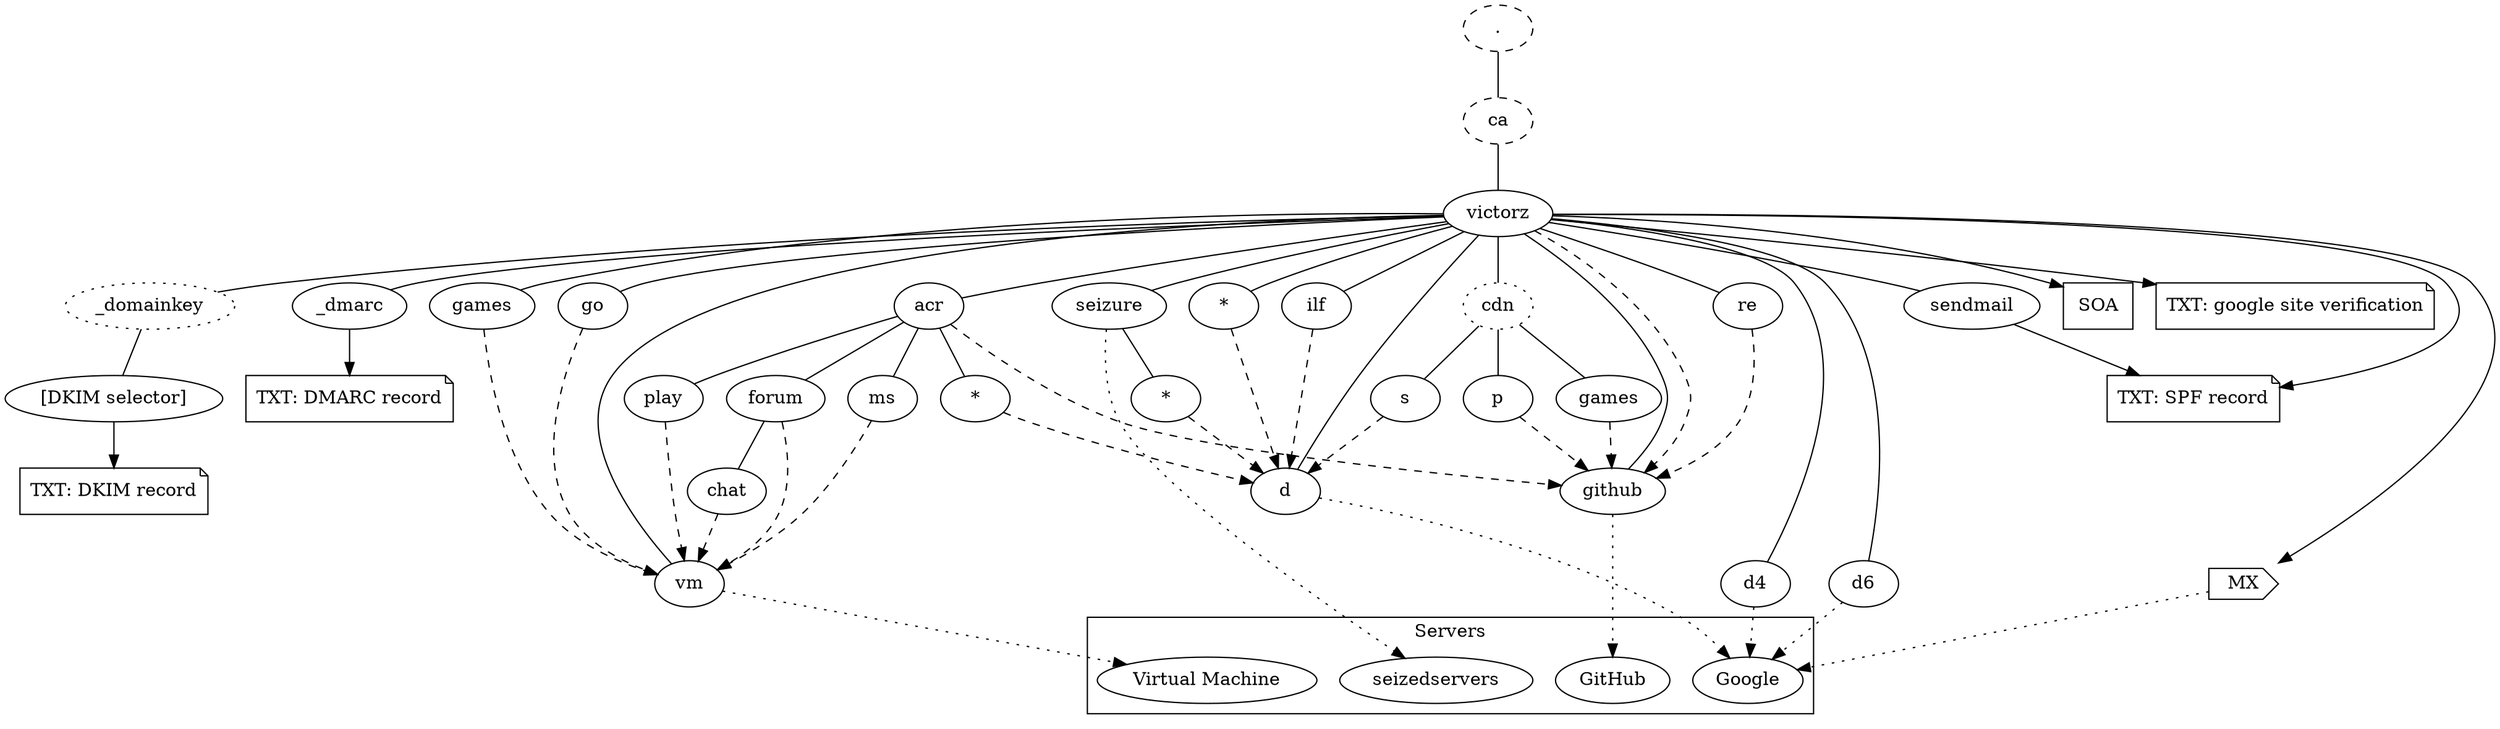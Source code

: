 digraph G {
	root[label=".", style=dashed]
	ca[style=dashed]
	ca_victorz[label=victorz, href="https://victorz.ca"]
	ca_victorz_[label="*"]
	ca_victorz__dmarc[label=_dmarc]
	ca_victorz__domainkey[label=_domainkey, style=dotted]
	ca_victorz__domainkey_[label="[DKIM selector]"]
	ca_victorz_acr[label="acr"]
	ca_victorz_acr_[label="*"]
	ca_victorz_acr_forum[label=forum]
	ca_victorz_acr_forum_chat[label=chat]
	ca_victorz_acr_ms[label=ms]
	ca_victorz_acr_play[label=play]
	ca_victorz_cdn[label=cdn, style=dotted]
	ca_victorz_cdn_games[label=games]
	ca_victorz_cdn_p[label=p]
	ca_victorz_cdn_s[label=s]
	ca_victorz_d[label=d]
	ca_victorz_d4[label=d4]
	ca_victorz_d6[label=d6]
	ca_victorz_games[label=games]
	ca_victorz_github[label=github]
	ca_victorz_go[label=go]
	ca_victorz_ilf[label=ilf]
	ca_victorz_re[label=re]
	ca_victorz_seizure[label=seizure]
	ca_victorz_seizure_[label="*"]
	ca_victorz_sendmail[label=sendmail]
	ca_victorz_vm[label=vm]

	/* DNS structure */
	root
	-> ca
	-> ca_victorz
	-> {
		ca_victorz_
		ca_victorz__dmarc
		ca_victorz__domainkey
		ca_victorz_acr
		ca_victorz_cdn
		ca_victorz_d
		ca_victorz_d4
		ca_victorz_d6
		ca_victorz_games
		ca_victorz_github
		ca_victorz_go
		ca_victorz_ilf
		ca_victorz_re
		ca_victorz_seizure
		ca_victorz_sendmail
		ca_victorz_vm
	} [arrowhead=none]
	ca_victorz_seizure -> ca_victorz_seizure_ [arrowhead=none]
	ca_victorz__domainkey -> ca_victorz__domainkey_ [arrowhead=none]
	ca_victorz_acr -> {
		ca_victorz_acr_
		ca_victorz_acr_forum
		ca_victorz_acr_ms
		ca_victorz_acr_play
	} [arrowhead=none]
	ca_victorz_cdn -> {
		ca_victorz_cdn_games
		ca_victorz_cdn_p
		ca_victorz_cdn_s
	} [arrowhead=none]
	ca_victorz_acr_forum -> ca_victorz_acr_forum_chat [arrowhead=none]

	/* Records except CNAME, A, AAAA */
	ca_victorz -> {
		ca_victorz_soa__[label=SOA, shape=box]
		ca_victorz_txt__[label="TXT: google site verification", shape=note]
		ca_victorz_mx__[label=MX, shape=cds]
	}
	ca_victorz__dmarc -> { ca_victorz__dmarc_txt__[label="TXT: DMARC record", shape=note] }
	ca_victorz__domainkey_ -> { ca_victorz__domainkey_txt__[label="TXT: DKIM record", shape=note] }
	ca_victorz -> { ca_victorz_spf__ [label="TXT: SPF record", shape=note] }
	ca_victorz_sendmail -> { ca_victorz_spf__ [label="TXT: SPF record", shape=note] }

	/* CNAME records */
	{
		ca_victorz_acr
		ca_victorz_cdn_games
		ca_victorz_cdn_p
		ca_victorz_re
		ca_victorz
	} -> ca_victorz_github[style=dashed]
	{
		ca_victorz_acr_forum
		ca_victorz_acr_forum_chat
		ca_victorz_acr_ms
		ca_victorz_acr_play
		ca_victorz_games
		ca_victorz_go
	} -> ca_victorz_vm[style=dashed]
	{
		ca_victorz_
		ca_victorz_acr_
		ca_victorz_seizure_
		ca_victorz_ilf
		ca_victorz_cdn_s
	} -> ca_victorz_d[style=dashed]

	/* Servers */
	subgraph cluster_servers {
		label = "Servers"
		vm[label="Virtual Machine"]
		github[label="GitHub"]
		google[label="Google"]
		seizure[label="seizedservers"]
	}
	ca_victorz_vm -> vm [style=dotted]
	ca_victorz_github -> github [style=dotted]
	{
		ca_victorz_d
		ca_victorz_d4
		ca_victorz_d6
		ca_victorz_mx__
	} -> google [style=dotted]
	ca_victorz_seizure -> seizure [style=dotted]
}